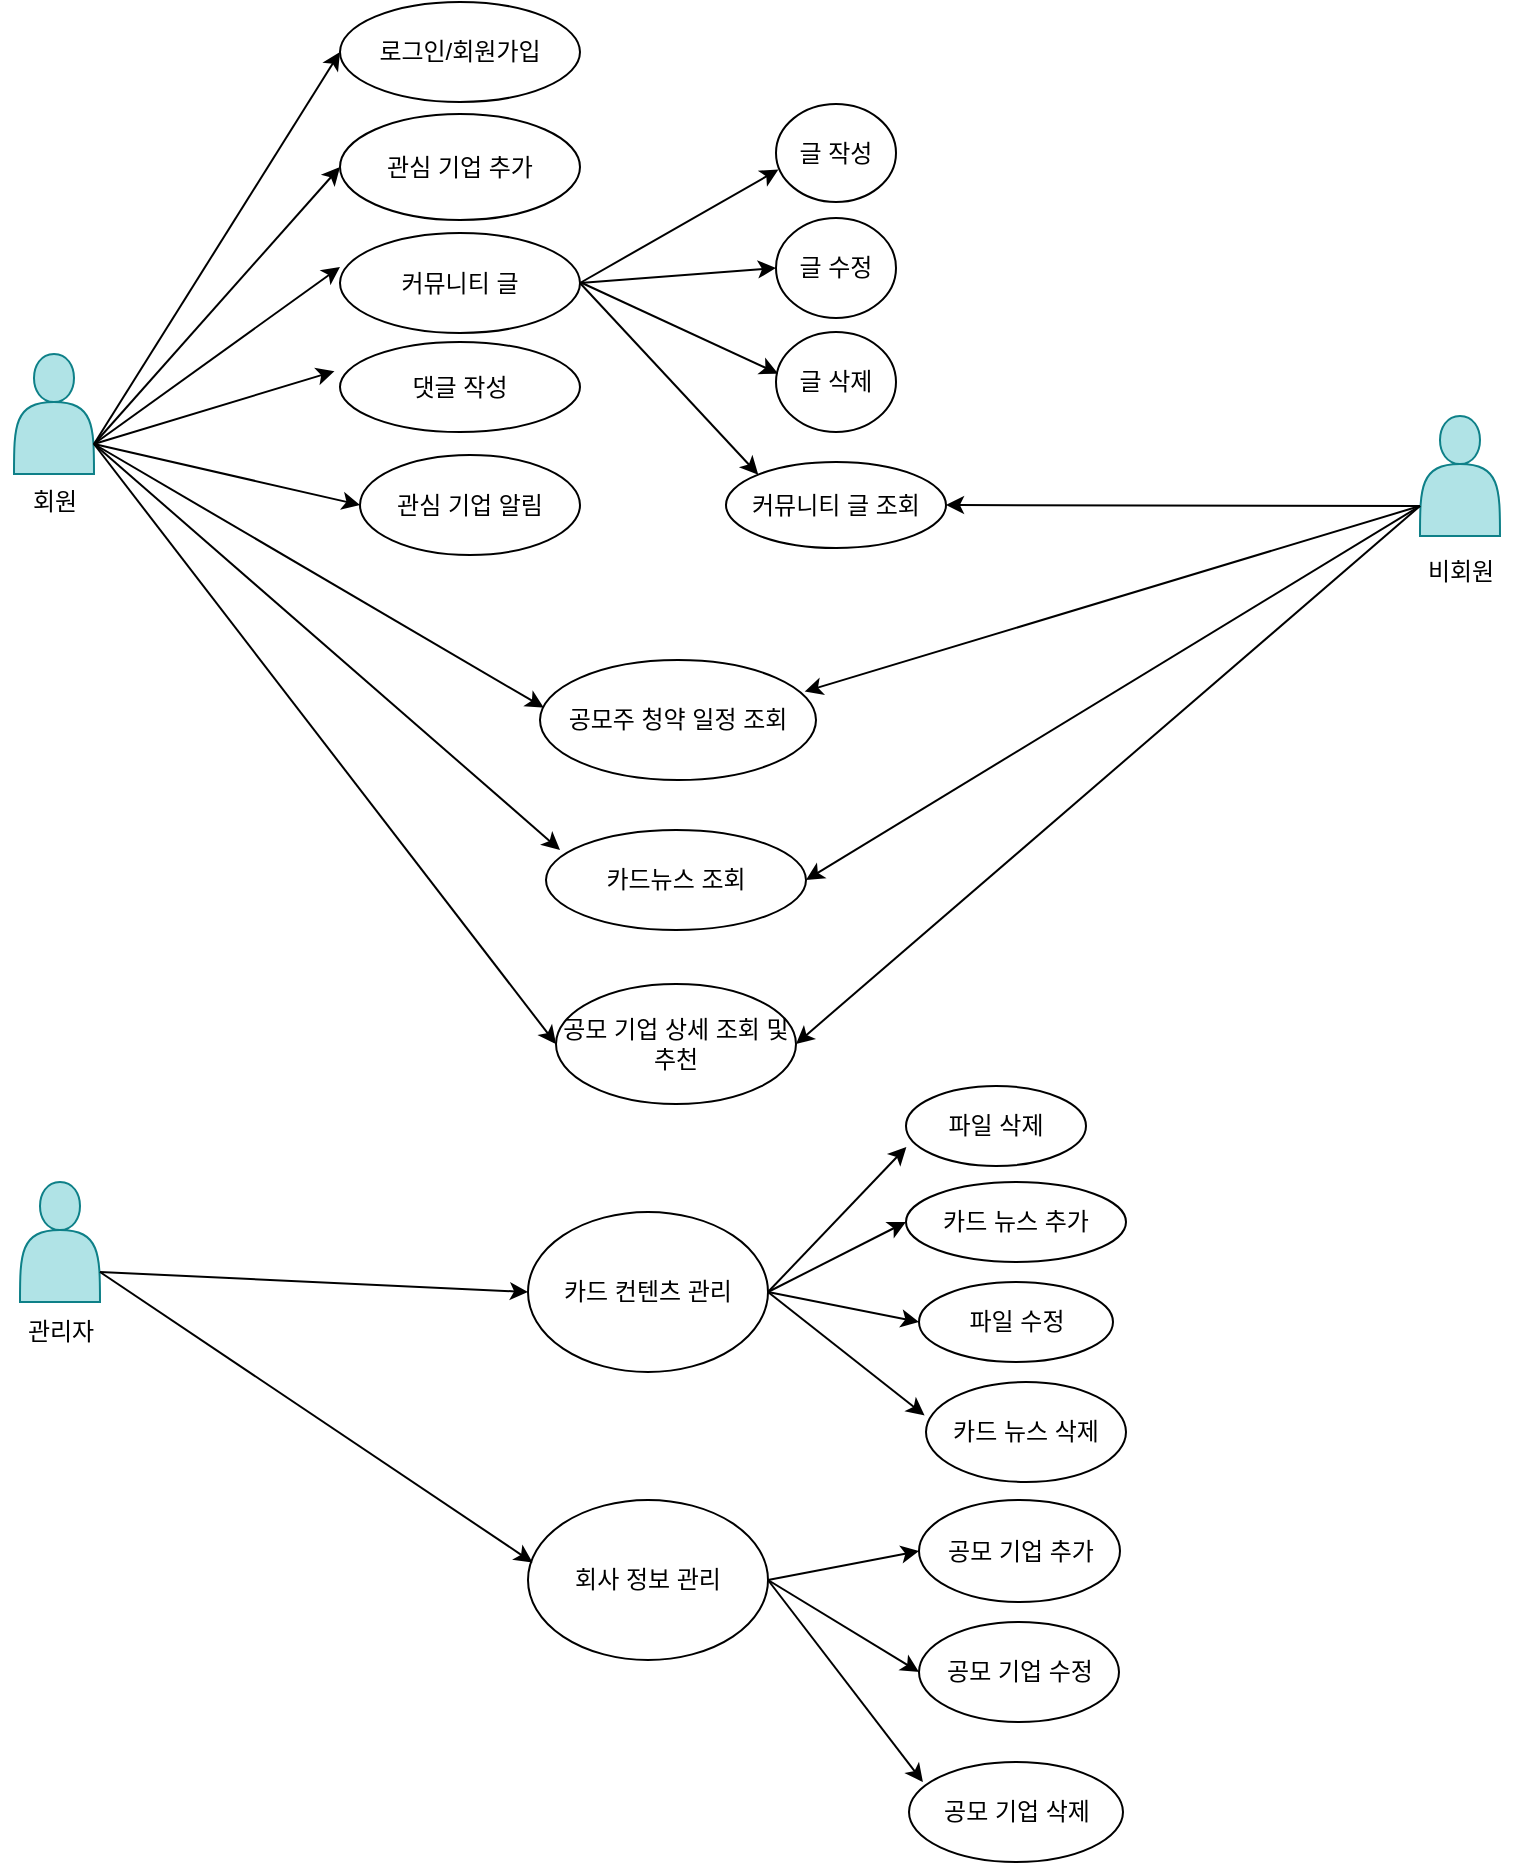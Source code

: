 <mxfile version="21.3.5" type="github">
  <diagram id="C5RBs43oDa-KdzZeNtuy" name="Page-1">
    <mxGraphModel dx="1313" dy="716" grid="1" gridSize="10" guides="1" tooltips="1" connect="1" arrows="1" fold="1" page="1" pageScale="1" pageWidth="827" pageHeight="1169" background="#ffffff" math="0" shadow="0">
      <root>
        <mxCell id="WIyWlLk6GJQsqaUBKTNV-0" />
        <mxCell id="WIyWlLk6GJQsqaUBKTNV-1" parent="WIyWlLk6GJQsqaUBKTNV-0" />
        <mxCell id="36LwxEdcm0CLBOZFysbZ-0" value="" style="shape=actor;whiteSpace=wrap;html=1;rounded=1;fillColor=#b0e3e6;strokeColor=#0e8088;" vertex="1" parent="WIyWlLk6GJQsqaUBKTNV-1">
          <mxGeometry x="37" y="226" width="40" height="60" as="geometry" />
        </mxCell>
        <mxCell id="36LwxEdcm0CLBOZFysbZ-3" value="" style="shape=actor;whiteSpace=wrap;html=1;fillColor=#b0e3e6;strokeColor=#0e8088;" vertex="1" parent="WIyWlLk6GJQsqaUBKTNV-1">
          <mxGeometry x="740" y="257" width="40" height="60" as="geometry" />
        </mxCell>
        <mxCell id="36LwxEdcm0CLBOZFysbZ-4" value="회원" style="text;html=1;align=center;verticalAlign=middle;resizable=0;points=[];autosize=1;strokeColor=none;fillColor=none;" vertex="1" parent="WIyWlLk6GJQsqaUBKTNV-1">
          <mxGeometry x="32" y="285" width="50" height="30" as="geometry" />
        </mxCell>
        <mxCell id="36LwxEdcm0CLBOZFysbZ-5" value="비회원" style="text;html=1;align=center;verticalAlign=middle;resizable=0;points=[];autosize=1;strokeColor=none;fillColor=none;" vertex="1" parent="WIyWlLk6GJQsqaUBKTNV-1">
          <mxGeometry x="730" y="320" width="60" height="30" as="geometry" />
        </mxCell>
        <mxCell id="36LwxEdcm0CLBOZFysbZ-7" value="공모주 청약 일정 조회" style="ellipse;whiteSpace=wrap;html=1;" vertex="1" parent="WIyWlLk6GJQsqaUBKTNV-1">
          <mxGeometry x="300" y="379" width="138" height="60" as="geometry" />
        </mxCell>
        <mxCell id="36LwxEdcm0CLBOZFysbZ-8" value="카드뉴스 조회" style="ellipse;whiteSpace=wrap;html=1;" vertex="1" parent="WIyWlLk6GJQsqaUBKTNV-1">
          <mxGeometry x="303" y="464" width="130" height="50" as="geometry" />
        </mxCell>
        <mxCell id="36LwxEdcm0CLBOZFysbZ-9" value="관심 기업 추가" style="ellipse;whiteSpace=wrap;html=1;" vertex="1" parent="WIyWlLk6GJQsqaUBKTNV-1">
          <mxGeometry x="200" y="106" width="120" height="53" as="geometry" />
        </mxCell>
        <mxCell id="36LwxEdcm0CLBOZFysbZ-10" value="커뮤니티 글" style="ellipse;whiteSpace=wrap;html=1;" vertex="1" parent="WIyWlLk6GJQsqaUBKTNV-1">
          <mxGeometry x="200" y="165.5" width="120" height="50" as="geometry" />
        </mxCell>
        <mxCell id="36LwxEdcm0CLBOZFysbZ-12" value="댓글 작성" style="ellipse;whiteSpace=wrap;html=1;" vertex="1" parent="WIyWlLk6GJQsqaUBKTNV-1">
          <mxGeometry x="200" y="220" width="120" height="45" as="geometry" />
        </mxCell>
        <mxCell id="36LwxEdcm0CLBOZFysbZ-13" value="공모 기업 상세 조회 및 추천" style="ellipse;whiteSpace=wrap;html=1;" vertex="1" parent="WIyWlLk6GJQsqaUBKTNV-1">
          <mxGeometry x="308" y="541" width="120" height="60" as="geometry" />
        </mxCell>
        <mxCell id="36LwxEdcm0CLBOZFysbZ-14" value="커뮤니티 글 조회" style="ellipse;whiteSpace=wrap;html=1;" vertex="1" parent="WIyWlLk6GJQsqaUBKTNV-1">
          <mxGeometry x="393" y="280" width="110" height="43" as="geometry" />
        </mxCell>
        <mxCell id="36LwxEdcm0CLBOZFysbZ-15" value="" style="shape=actor;whiteSpace=wrap;html=1;fillColor=#b0e3e6;strokeColor=#0e8088;" vertex="1" parent="WIyWlLk6GJQsqaUBKTNV-1">
          <mxGeometry x="40" y="640" width="40" height="60" as="geometry" />
        </mxCell>
        <mxCell id="36LwxEdcm0CLBOZFysbZ-16" value="관리자" style="text;html=1;align=center;verticalAlign=middle;resizable=0;points=[];autosize=1;strokeColor=none;fillColor=none;" vertex="1" parent="WIyWlLk6GJQsqaUBKTNV-1">
          <mxGeometry x="30" y="700" width="60" height="30" as="geometry" />
        </mxCell>
        <mxCell id="36LwxEdcm0CLBOZFysbZ-17" value="카드 컨텐츠 관리" style="ellipse;whiteSpace=wrap;html=1;" vertex="1" parent="WIyWlLk6GJQsqaUBKTNV-1">
          <mxGeometry x="294" y="655" width="120" height="80" as="geometry" />
        </mxCell>
        <mxCell id="36LwxEdcm0CLBOZFysbZ-18" value="회사 정보 관리" style="ellipse;whiteSpace=wrap;html=1;" vertex="1" parent="WIyWlLk6GJQsqaUBKTNV-1">
          <mxGeometry x="294" y="799" width="120" height="80" as="geometry" />
        </mxCell>
        <mxCell id="36LwxEdcm0CLBOZFysbZ-21" value="" style="endArrow=classic;html=1;rounded=0;exitX=1;exitY=0.75;exitDx=0;exitDy=0;entryX=0;entryY=0.5;entryDx=0;entryDy=0;" edge="1" parent="WIyWlLk6GJQsqaUBKTNV-1" source="36LwxEdcm0CLBOZFysbZ-0" target="36LwxEdcm0CLBOZFysbZ-23">
          <mxGeometry width="50" height="50" relative="1" as="geometry">
            <mxPoint x="80" y="126" as="sourcePoint" />
            <mxPoint x="200" y="100" as="targetPoint" />
          </mxGeometry>
        </mxCell>
        <mxCell id="36LwxEdcm0CLBOZFysbZ-23" value="로그인/회원가입" style="ellipse;whiteSpace=wrap;html=1;" vertex="1" parent="WIyWlLk6GJQsqaUBKTNV-1">
          <mxGeometry x="200" y="50" width="120" height="50" as="geometry" />
        </mxCell>
        <mxCell id="36LwxEdcm0CLBOZFysbZ-28" value="" style="endArrow=classic;html=1;rounded=0;exitX=1;exitY=0.75;exitDx=0;exitDy=0;entryX=0;entryY=0.5;entryDx=0;entryDy=0;" edge="1" parent="WIyWlLk6GJQsqaUBKTNV-1" source="36LwxEdcm0CLBOZFysbZ-0" target="36LwxEdcm0CLBOZFysbZ-9">
          <mxGeometry width="50" height="50" relative="1" as="geometry">
            <mxPoint x="430" y="330" as="sourcePoint" />
            <mxPoint x="210" y="140" as="targetPoint" />
            <Array as="points" />
          </mxGeometry>
        </mxCell>
        <mxCell id="36LwxEdcm0CLBOZFysbZ-30" value="" style="endArrow=classic;html=1;rounded=0;exitX=1;exitY=0.75;exitDx=0;exitDy=0;entryX=0;entryY=0.34;entryDx=0;entryDy=0;entryPerimeter=0;" edge="1" parent="WIyWlLk6GJQsqaUBKTNV-1" source="36LwxEdcm0CLBOZFysbZ-0" target="36LwxEdcm0CLBOZFysbZ-10">
          <mxGeometry width="50" height="50" relative="1" as="geometry">
            <mxPoint x="430" y="330" as="sourcePoint" />
            <mxPoint x="210" y="180" as="targetPoint" />
          </mxGeometry>
        </mxCell>
        <mxCell id="36LwxEdcm0CLBOZFysbZ-31" value="" style="endArrow=classic;html=1;rounded=0;exitX=1;exitY=0.75;exitDx=0;exitDy=0;entryX=-0.023;entryY=0.324;entryDx=0;entryDy=0;entryPerimeter=0;" edge="1" parent="WIyWlLk6GJQsqaUBKTNV-1" source="36LwxEdcm0CLBOZFysbZ-0" target="36LwxEdcm0CLBOZFysbZ-12">
          <mxGeometry width="50" height="50" relative="1" as="geometry">
            <mxPoint x="430" y="330" as="sourcePoint" />
            <mxPoint x="210" y="220" as="targetPoint" />
          </mxGeometry>
        </mxCell>
        <mxCell id="36LwxEdcm0CLBOZFysbZ-32" value="" style="endArrow=classic;html=1;rounded=0;exitX=1;exitY=0.5;exitDx=0;exitDy=0;entryX=0.02;entryY=0.669;entryDx=0;entryDy=0;entryPerimeter=0;" edge="1" parent="WIyWlLk6GJQsqaUBKTNV-1" source="36LwxEdcm0CLBOZFysbZ-10" target="36LwxEdcm0CLBOZFysbZ-33">
          <mxGeometry width="50" height="50" relative="1" as="geometry">
            <mxPoint x="430" y="360" as="sourcePoint" />
            <mxPoint x="420" y="140" as="targetPoint" />
          </mxGeometry>
        </mxCell>
        <mxCell id="36LwxEdcm0CLBOZFysbZ-33" value="글 작성" style="ellipse;whiteSpace=wrap;html=1;" vertex="1" parent="WIyWlLk6GJQsqaUBKTNV-1">
          <mxGeometry x="418" y="101" width="60" height="49" as="geometry" />
        </mxCell>
        <mxCell id="36LwxEdcm0CLBOZFysbZ-34" value="글 수정" style="ellipse;whiteSpace=wrap;html=1;" vertex="1" parent="WIyWlLk6GJQsqaUBKTNV-1">
          <mxGeometry x="418" y="158" width="60" height="50" as="geometry" />
        </mxCell>
        <mxCell id="36LwxEdcm0CLBOZFysbZ-35" value="글 삭제" style="ellipse;whiteSpace=wrap;html=1;" vertex="1" parent="WIyWlLk6GJQsqaUBKTNV-1">
          <mxGeometry x="418" y="215" width="60" height="50" as="geometry" />
        </mxCell>
        <mxCell id="36LwxEdcm0CLBOZFysbZ-36" value="" style="endArrow=classic;html=1;rounded=0;exitX=1;exitY=0.5;exitDx=0;exitDy=0;entryX=0;entryY=0.376;entryDx=0;entryDy=0;entryPerimeter=0;" edge="1" parent="WIyWlLk6GJQsqaUBKTNV-1">
          <mxGeometry width="50" height="50" relative="1" as="geometry">
            <mxPoint x="321" y="190.5" as="sourcePoint" />
            <mxPoint x="419" y="235.8" as="targetPoint" />
          </mxGeometry>
        </mxCell>
        <mxCell id="36LwxEdcm0CLBOZFysbZ-37" value="" style="endArrow=classic;html=1;rounded=0;exitX=1;exitY=0.5;exitDx=0;exitDy=0;entryX=0;entryY=0.5;entryDx=0;entryDy=0;" edge="1" parent="WIyWlLk6GJQsqaUBKTNV-1" source="36LwxEdcm0CLBOZFysbZ-10" target="36LwxEdcm0CLBOZFysbZ-34">
          <mxGeometry width="50" height="50" relative="1" as="geometry">
            <mxPoint x="390" y="200" as="sourcePoint" />
            <mxPoint x="420" y="180" as="targetPoint" />
          </mxGeometry>
        </mxCell>
        <mxCell id="36LwxEdcm0CLBOZFysbZ-38" value="" style="endArrow=classic;html=1;rounded=0;exitX=1;exitY=0.5;exitDx=0;exitDy=0;entryX=0;entryY=0;entryDx=0;entryDy=0;" edge="1" parent="WIyWlLk6GJQsqaUBKTNV-1" source="36LwxEdcm0CLBOZFysbZ-10" target="36LwxEdcm0CLBOZFysbZ-14">
          <mxGeometry width="50" height="50" relative="1" as="geometry">
            <mxPoint x="390" y="210" as="sourcePoint" />
            <mxPoint x="400" y="290" as="targetPoint" />
          </mxGeometry>
        </mxCell>
        <mxCell id="36LwxEdcm0CLBOZFysbZ-39" value="" style="endArrow=classic;html=1;rounded=0;exitX=0;exitY=0.75;exitDx=0;exitDy=0;entryX=1;entryY=0.5;entryDx=0;entryDy=0;" edge="1" parent="WIyWlLk6GJQsqaUBKTNV-1" source="36LwxEdcm0CLBOZFysbZ-3" target="36LwxEdcm0CLBOZFysbZ-14">
          <mxGeometry width="50" height="50" relative="1" as="geometry">
            <mxPoint x="430" y="360" as="sourcePoint" />
            <mxPoint x="480" y="310" as="targetPoint" />
          </mxGeometry>
        </mxCell>
        <mxCell id="36LwxEdcm0CLBOZFysbZ-465" value="" style="endArrow=classic;html=1;rounded=0;exitX=0;exitY=0.75;exitDx=0;exitDy=0;entryX=0.959;entryY=0.263;entryDx=0;entryDy=0;entryPerimeter=0;" edge="1" parent="WIyWlLk6GJQsqaUBKTNV-1" source="36LwxEdcm0CLBOZFysbZ-3" target="36LwxEdcm0CLBOZFysbZ-7">
          <mxGeometry width="50" height="50" relative="1" as="geometry">
            <mxPoint x="438" y="400" as="sourcePoint" />
            <mxPoint x="488" y="350" as="targetPoint" />
          </mxGeometry>
        </mxCell>
        <mxCell id="36LwxEdcm0CLBOZFysbZ-466" value="" style="endArrow=classic;html=1;rounded=0;exitX=1;exitY=0.75;exitDx=0;exitDy=0;entryX=0.014;entryY=0.397;entryDx=0;entryDy=0;entryPerimeter=0;" edge="1" parent="WIyWlLk6GJQsqaUBKTNV-1" source="36LwxEdcm0CLBOZFysbZ-0" target="36LwxEdcm0CLBOZFysbZ-7">
          <mxGeometry width="50" height="50" relative="1" as="geometry">
            <mxPoint x="390" y="380" as="sourcePoint" />
            <mxPoint x="440" y="330" as="targetPoint" />
          </mxGeometry>
        </mxCell>
        <mxCell id="36LwxEdcm0CLBOZFysbZ-467" value="" style="endArrow=classic;html=1;rounded=0;exitX=1;exitY=0.75;exitDx=0;exitDy=0;entryX=0.054;entryY=0.2;entryDx=0;entryDy=0;entryPerimeter=0;" edge="1" parent="WIyWlLk6GJQsqaUBKTNV-1" source="36LwxEdcm0CLBOZFysbZ-0" target="36LwxEdcm0CLBOZFysbZ-8">
          <mxGeometry width="50" height="50" relative="1" as="geometry">
            <mxPoint x="90" y="360" as="sourcePoint" />
            <mxPoint x="140" y="310" as="targetPoint" />
          </mxGeometry>
        </mxCell>
        <mxCell id="36LwxEdcm0CLBOZFysbZ-468" value="" style="endArrow=classic;html=1;rounded=0;exitX=0;exitY=0.75;exitDx=0;exitDy=0;entryX=1;entryY=0.5;entryDx=0;entryDy=0;" edge="1" parent="WIyWlLk6GJQsqaUBKTNV-1" source="36LwxEdcm0CLBOZFysbZ-3" target="36LwxEdcm0CLBOZFysbZ-8">
          <mxGeometry width="50" height="50" relative="1" as="geometry">
            <mxPoint x="380" y="420" as="sourcePoint" />
            <mxPoint x="430" y="370" as="targetPoint" />
          </mxGeometry>
        </mxCell>
        <mxCell id="36LwxEdcm0CLBOZFysbZ-469" value="" style="endArrow=classic;html=1;rounded=0;entryX=1;entryY=0.5;entryDx=0;entryDy=0;exitX=0;exitY=0.75;exitDx=0;exitDy=0;" edge="1" parent="WIyWlLk6GJQsqaUBKTNV-1" source="36LwxEdcm0CLBOZFysbZ-3" target="36LwxEdcm0CLBOZFysbZ-13">
          <mxGeometry width="50" height="50" relative="1" as="geometry">
            <mxPoint x="390" y="420" as="sourcePoint" />
            <mxPoint x="440" y="370" as="targetPoint" />
          </mxGeometry>
        </mxCell>
        <mxCell id="36LwxEdcm0CLBOZFysbZ-470" value="" style="endArrow=classic;html=1;rounded=0;exitX=1;exitY=0.75;exitDx=0;exitDy=0;entryX=0;entryY=0.5;entryDx=0;entryDy=0;" edge="1" parent="WIyWlLk6GJQsqaUBKTNV-1" source="36LwxEdcm0CLBOZFysbZ-0" target="36LwxEdcm0CLBOZFysbZ-13">
          <mxGeometry width="50" height="50" relative="1" as="geometry">
            <mxPoint x="400" y="450" as="sourcePoint" />
            <mxPoint x="450" y="400" as="targetPoint" />
          </mxGeometry>
        </mxCell>
        <mxCell id="36LwxEdcm0CLBOZFysbZ-472" value="" style="endArrow=classic;html=1;rounded=0;exitX=1;exitY=0.75;exitDx=0;exitDy=0;entryX=0;entryY=0.5;entryDx=0;entryDy=0;" edge="1" parent="WIyWlLk6GJQsqaUBKTNV-1" source="36LwxEdcm0CLBOZFysbZ-15" target="36LwxEdcm0CLBOZFysbZ-17">
          <mxGeometry width="50" height="50" relative="1" as="geometry">
            <mxPoint x="390" y="660" as="sourcePoint" />
            <mxPoint x="440" y="610" as="targetPoint" />
          </mxGeometry>
        </mxCell>
        <mxCell id="36LwxEdcm0CLBOZFysbZ-473" value="" style="endArrow=classic;html=1;rounded=0;exitX=1;exitY=0.75;exitDx=0;exitDy=0;entryX=0.019;entryY=0.39;entryDx=0;entryDy=0;entryPerimeter=0;" edge="1" parent="WIyWlLk6GJQsqaUBKTNV-1" source="36LwxEdcm0CLBOZFysbZ-15" target="36LwxEdcm0CLBOZFysbZ-18">
          <mxGeometry width="50" height="50" relative="1" as="geometry">
            <mxPoint x="390" y="660" as="sourcePoint" />
            <mxPoint x="290" y="800" as="targetPoint" />
          </mxGeometry>
        </mxCell>
        <mxCell id="36LwxEdcm0CLBOZFysbZ-474" value="카드 뉴스 추가" style="ellipse;whiteSpace=wrap;html=1;" vertex="1" parent="WIyWlLk6GJQsqaUBKTNV-1">
          <mxGeometry x="483" y="640" width="110" height="40" as="geometry" />
        </mxCell>
        <mxCell id="36LwxEdcm0CLBOZFysbZ-475" value="파일 수정" style="ellipse;whiteSpace=wrap;html=1;" vertex="1" parent="WIyWlLk6GJQsqaUBKTNV-1">
          <mxGeometry x="489.5" y="690" width="97" height="40" as="geometry" />
        </mxCell>
        <mxCell id="36LwxEdcm0CLBOZFysbZ-476" value="파일 삭제" style="ellipse;whiteSpace=wrap;html=1;" vertex="1" parent="WIyWlLk6GJQsqaUBKTNV-1">
          <mxGeometry x="483" y="592" width="90" height="40" as="geometry" />
        </mxCell>
        <mxCell id="36LwxEdcm0CLBOZFysbZ-477" value="카드 뉴스 삭제" style="ellipse;whiteSpace=wrap;html=1;" vertex="1" parent="WIyWlLk6GJQsqaUBKTNV-1">
          <mxGeometry x="493" y="740" width="100" height="50" as="geometry" />
        </mxCell>
        <mxCell id="36LwxEdcm0CLBOZFysbZ-479" value="" style="endArrow=classic;html=1;rounded=0;entryX=0.002;entryY=0.763;entryDx=0;entryDy=0;entryPerimeter=0;exitX=1;exitY=0.5;exitDx=0;exitDy=0;" edge="1" parent="WIyWlLk6GJQsqaUBKTNV-1" source="36LwxEdcm0CLBOZFysbZ-17" target="36LwxEdcm0CLBOZFysbZ-476">
          <mxGeometry width="50" height="50" relative="1" as="geometry">
            <mxPoint x="410" y="680" as="sourcePoint" />
            <mxPoint x="440" y="610" as="targetPoint" />
          </mxGeometry>
        </mxCell>
        <mxCell id="36LwxEdcm0CLBOZFysbZ-480" value="" style="endArrow=classic;html=1;rounded=0;entryX=0;entryY=0.5;entryDx=0;entryDy=0;exitX=1;exitY=0.5;exitDx=0;exitDy=0;" edge="1" parent="WIyWlLk6GJQsqaUBKTNV-1" source="36LwxEdcm0CLBOZFysbZ-17" target="36LwxEdcm0CLBOZFysbZ-474">
          <mxGeometry width="50" height="50" relative="1" as="geometry">
            <mxPoint x="390" y="660" as="sourcePoint" />
            <mxPoint x="440" y="610" as="targetPoint" />
          </mxGeometry>
        </mxCell>
        <mxCell id="36LwxEdcm0CLBOZFysbZ-481" value="" style="endArrow=classic;html=1;rounded=0;exitX=1;exitY=0.5;exitDx=0;exitDy=0;entryX=0;entryY=0.5;entryDx=0;entryDy=0;" edge="1" parent="WIyWlLk6GJQsqaUBKTNV-1" source="36LwxEdcm0CLBOZFysbZ-17" target="36LwxEdcm0CLBOZFysbZ-475">
          <mxGeometry width="50" height="50" relative="1" as="geometry">
            <mxPoint x="390" y="660" as="sourcePoint" />
            <mxPoint x="440" y="610" as="targetPoint" />
          </mxGeometry>
        </mxCell>
        <mxCell id="36LwxEdcm0CLBOZFysbZ-482" value="" style="endArrow=classic;html=1;rounded=0;exitX=1;exitY=0.5;exitDx=0;exitDy=0;entryX=-0.007;entryY=0.334;entryDx=0;entryDy=0;entryPerimeter=0;" edge="1" parent="WIyWlLk6GJQsqaUBKTNV-1" source="36LwxEdcm0CLBOZFysbZ-17" target="36LwxEdcm0CLBOZFysbZ-477">
          <mxGeometry width="50" height="50" relative="1" as="geometry">
            <mxPoint x="390" y="660" as="sourcePoint" />
            <mxPoint x="440" y="610" as="targetPoint" />
          </mxGeometry>
        </mxCell>
        <mxCell id="36LwxEdcm0CLBOZFysbZ-484" value="공모 기업 추가" style="ellipse;whiteSpace=wrap;html=1;" vertex="1" parent="WIyWlLk6GJQsqaUBKTNV-1">
          <mxGeometry x="489.5" y="799" width="100.5" height="51" as="geometry" />
        </mxCell>
        <mxCell id="36LwxEdcm0CLBOZFysbZ-486" value="관심 기업 알림" style="ellipse;whiteSpace=wrap;html=1;" vertex="1" parent="WIyWlLk6GJQsqaUBKTNV-1">
          <mxGeometry x="210" y="276.5" width="110" height="50" as="geometry" />
        </mxCell>
        <mxCell id="36LwxEdcm0CLBOZFysbZ-487" value="" style="endArrow=classic;html=1;rounded=0;exitX=1;exitY=0.75;exitDx=0;exitDy=0;entryX=0;entryY=0.5;entryDx=0;entryDy=0;" edge="1" parent="WIyWlLk6GJQsqaUBKTNV-1" source="36LwxEdcm0CLBOZFysbZ-0" target="36LwxEdcm0CLBOZFysbZ-486">
          <mxGeometry width="50" height="50" relative="1" as="geometry">
            <mxPoint x="470" y="380" as="sourcePoint" />
            <mxPoint x="520" y="330" as="targetPoint" />
          </mxGeometry>
        </mxCell>
        <mxCell id="36LwxEdcm0CLBOZFysbZ-488" value="공모 기업 삭제" style="ellipse;whiteSpace=wrap;html=1;" vertex="1" parent="WIyWlLk6GJQsqaUBKTNV-1">
          <mxGeometry x="484.5" y="930" width="107" height="50" as="geometry" />
        </mxCell>
        <mxCell id="36LwxEdcm0CLBOZFysbZ-489" value="공모 기업 수정" style="ellipse;whiteSpace=wrap;html=1;" vertex="1" parent="WIyWlLk6GJQsqaUBKTNV-1">
          <mxGeometry x="489.5" y="860" width="100" height="50" as="geometry" />
        </mxCell>
        <mxCell id="36LwxEdcm0CLBOZFysbZ-490" value="" style="endArrow=classic;html=1;rounded=0;exitX=1;exitY=0.5;exitDx=0;exitDy=0;entryX=0;entryY=0.5;entryDx=0;entryDy=0;" edge="1" parent="WIyWlLk6GJQsqaUBKTNV-1" source="36LwxEdcm0CLBOZFysbZ-18" target="36LwxEdcm0CLBOZFysbZ-484">
          <mxGeometry width="50" height="50" relative="1" as="geometry">
            <mxPoint x="470" y="930" as="sourcePoint" />
            <mxPoint x="520" y="880" as="targetPoint" />
          </mxGeometry>
        </mxCell>
        <mxCell id="36LwxEdcm0CLBOZFysbZ-493" value="" style="endArrow=classic;html=1;rounded=0;exitX=1;exitY=0.5;exitDx=0;exitDy=0;entryX=0;entryY=0.5;entryDx=0;entryDy=0;" edge="1" parent="WIyWlLk6GJQsqaUBKTNV-1" source="36LwxEdcm0CLBOZFysbZ-18" target="36LwxEdcm0CLBOZFysbZ-489">
          <mxGeometry width="50" height="50" relative="1" as="geometry">
            <mxPoint x="470" y="930" as="sourcePoint" />
            <mxPoint x="520" y="880" as="targetPoint" />
          </mxGeometry>
        </mxCell>
        <mxCell id="36LwxEdcm0CLBOZFysbZ-494" value="" style="endArrow=classic;html=1;rounded=0;exitX=1;exitY=0.5;exitDx=0;exitDy=0;entryX=0.065;entryY=0.2;entryDx=0;entryDy=0;entryPerimeter=0;" edge="1" parent="WIyWlLk6GJQsqaUBKTNV-1" source="36LwxEdcm0CLBOZFysbZ-18" target="36LwxEdcm0CLBOZFysbZ-488">
          <mxGeometry width="50" height="50" relative="1" as="geometry">
            <mxPoint x="470" y="930" as="sourcePoint" />
            <mxPoint x="520" y="880" as="targetPoint" />
          </mxGeometry>
        </mxCell>
      </root>
    </mxGraphModel>
  </diagram>
</mxfile>
